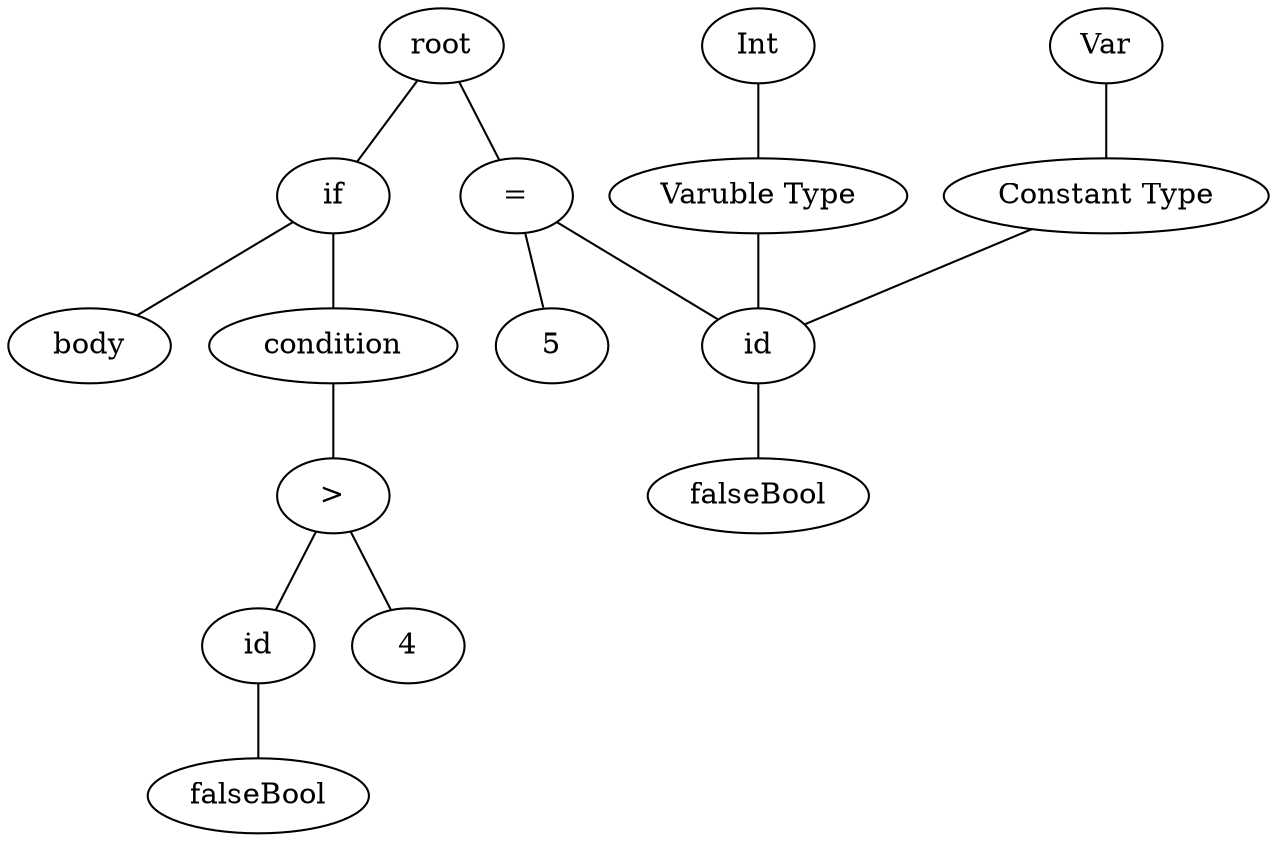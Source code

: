 graph graphname {
root;
assign0[label = "="];
root--assign0;
expr0[label = "id"];
assign0--expr0;
type0[label = "Varuble Type"];
type0--expr0;
type1[label = "Int"];
type1--type0;
consttype0[label = "Constant Type"];
consttype0--expr0;
consttype1[label = "Var"];
consttype1--consttype0;
expr1[label = "falseBool"];
expr0--expr1;
expr2[label = "5"];
assign0--expr2;
if0[label = "if"];
root--if0;if0condition[label = " condition "];
if0 -- if0condition;
expr3[label = ">"];
if0condition--expr3;
expr4[label = "id"];
expr3--expr4;
expr5[label = "falseBool"];
expr4--expr5;
expr6[label = "4"];
expr3--expr6;
if0body[label = " body "];
if0 -- if0body;
}
